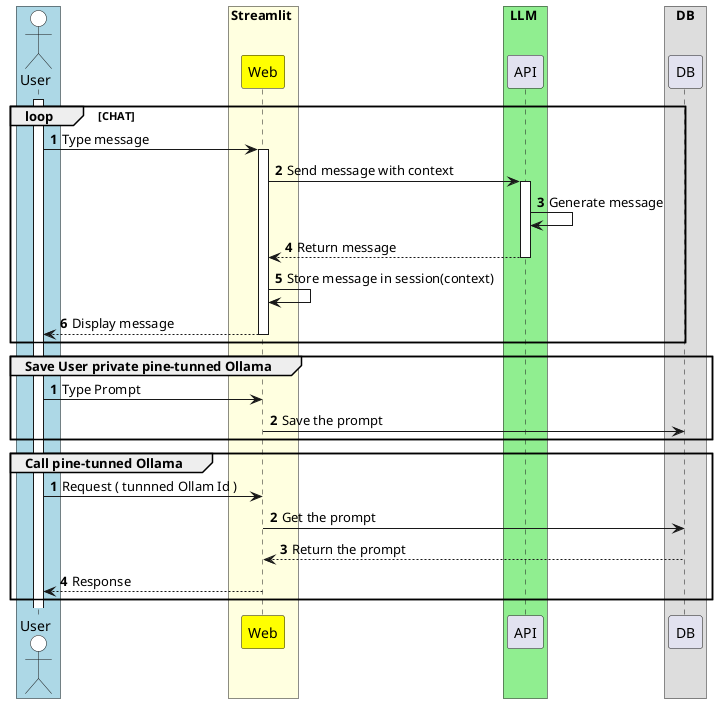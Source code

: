 @startuml llama
box #LightBlue
actor "User" #White
end box

box Streamlit #LightYellow
participant "Web" #Yellow
end box
box LLM #LightGreen
participant "API" 
end box
box DB 
participant "DB"
end box

loop CHAT
autonumber
activate User 
User -> Web : Type message
activate Web 
Web -> API : Send message with context
activate API 
API -> API : Generate message
API --> Web : Return message
deactivate API
Web -> Web : Store message in session(context)
Web --> User : Display message
deactivate Web
end

group Save User private pine-tunned Ollama

autonumber
activate User
User -> Web : Type Prompt
Web -> DB   : Save the prompt
end 
group Call pine-tunned Ollama
autonumber
activate User
User -> Web : Request ( tunnned Ollam Id )
Web -> DB   : Get the prompt
DB --> Web   : Return the prompt
Web --> User : Response 
end 
@enduml